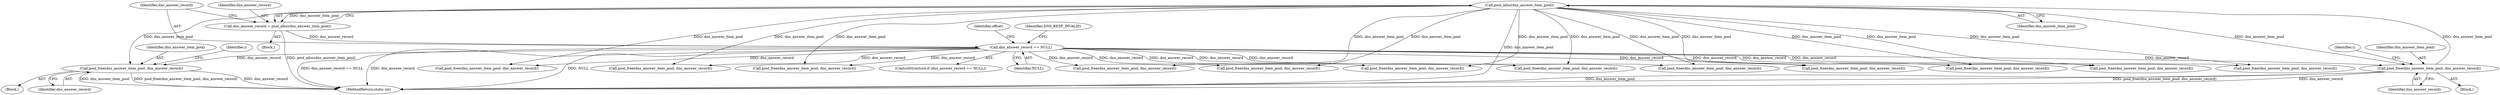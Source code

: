 digraph "0_haproxy_efbbdf72992cd20458259962346044cafd9331c0@API" {
"1000593" [label="(Call,pool_free(dns_answer_item_pool, dns_answer_record))"];
"1000547" [label="(Call,pool_alloc(dns_answer_item_pool))"];
"1001124" [label="(Call,pool_free(dns_answer_item_pool, dns_answer_record))"];
"1000550" [label="(Call,dns_answer_record == NULL)"];
"1000545" [label="(Call,dns_answer_record = pool_alloc(dns_answer_item_pool))"];
"1000551" [label="(Identifier,dns_answer_record)"];
"1000594" [label="(Identifier,dns_answer_item_pool)"];
"1000863" [label="(Call,pool_free(dns_answer_item_pool, dns_answer_record))"];
"1000732" [label="(Call,pool_free(dns_answer_item_pool, dns_answer_record))"];
"1000556" [label="(Identifier,offset)"];
"1000598" [label="(Identifier,i)"];
"1000538" [label="(Block,)"];
"1000550" [label="(Call,dns_answer_record == NULL)"];
"1000593" [label="(Call,pool_free(dns_answer_item_pool, dns_answer_record))"];
"1001124" [label="(Call,pool_free(dns_answer_item_pool, dns_answer_record))"];
"1001156" [label="(MethodReturn,static int)"];
"1000692" [label="(Call,pool_free(dns_answer_item_pool, dns_answer_record))"];
"1000545" [label="(Call,dns_answer_record = pool_alloc(dns_answer_item_pool))"];
"1000547" [label="(Call,pool_alloc(dns_answer_item_pool))"];
"1000549" [label="(ControlStructure,if (dns_answer_record == NULL))"];
"1000592" [label="(Block,)"];
"1000949" [label="(Call,pool_free(dns_answer_item_pool, dns_answer_record))"];
"1000552" [label="(Identifier,NULL)"];
"1000574" [label="(Call,pool_free(dns_answer_item_pool, dns_answer_record))"];
"1000537" [label="(Identifier,i)"];
"1000762" [label="(Call,pool_free(dns_answer_item_pool, dns_answer_record))"];
"1000640" [label="(Call,pool_free(dns_answer_item_pool, dns_answer_record))"];
"1001125" [label="(Identifier,dns_answer_item_pool)"];
"1000807" [label="(Call,pool_free(dns_answer_item_pool, dns_answer_record))"];
"1000917" [label="(Call,pool_free(dns_answer_item_pool, dns_answer_record))"];
"1000668" [label="(Call,pool_free(dns_answer_item_pool, dns_answer_record))"];
"1000548" [label="(Identifier,dns_answer_item_pool)"];
"1000831" [label="(Call,pool_free(dns_answer_item_pool, dns_answer_record))"];
"1001126" [label="(Identifier,dns_answer_record)"];
"1000546" [label="(Identifier,dns_answer_record)"];
"1001116" [label="(Block,)"];
"1000595" [label="(Identifier,dns_answer_record)"];
"1000554" [label="(Identifier,DNS_RESP_INVALID)"];
"1000628" [label="(Call,pool_free(dns_answer_item_pool, dns_answer_record))"];
"1000593" -> "1000592"  [label="AST: "];
"1000593" -> "1000595"  [label="CFG: "];
"1000594" -> "1000593"  [label="AST: "];
"1000595" -> "1000593"  [label="AST: "];
"1000598" -> "1000593"  [label="CFG: "];
"1000593" -> "1001156"  [label="DDG: dns_answer_record"];
"1000593" -> "1001156"  [label="DDG: dns_answer_item_pool"];
"1000593" -> "1001156"  [label="DDG: pool_free(dns_answer_item_pool, dns_answer_record)"];
"1000547" -> "1000593"  [label="DDG: dns_answer_item_pool"];
"1000550" -> "1000593"  [label="DDG: dns_answer_record"];
"1000547" -> "1000545"  [label="AST: "];
"1000547" -> "1000548"  [label="CFG: "];
"1000548" -> "1000547"  [label="AST: "];
"1000545" -> "1000547"  [label="CFG: "];
"1000547" -> "1001156"  [label="DDG: dns_answer_item_pool"];
"1000547" -> "1000545"  [label="DDG: dns_answer_item_pool"];
"1001124" -> "1000547"  [label="DDG: dns_answer_item_pool"];
"1000547" -> "1000574"  [label="DDG: dns_answer_item_pool"];
"1000547" -> "1000628"  [label="DDG: dns_answer_item_pool"];
"1000547" -> "1000640"  [label="DDG: dns_answer_item_pool"];
"1000547" -> "1000668"  [label="DDG: dns_answer_item_pool"];
"1000547" -> "1000692"  [label="DDG: dns_answer_item_pool"];
"1000547" -> "1000732"  [label="DDG: dns_answer_item_pool"];
"1000547" -> "1000762"  [label="DDG: dns_answer_item_pool"];
"1000547" -> "1000807"  [label="DDG: dns_answer_item_pool"];
"1000547" -> "1000831"  [label="DDG: dns_answer_item_pool"];
"1000547" -> "1000863"  [label="DDG: dns_answer_item_pool"];
"1000547" -> "1000917"  [label="DDG: dns_answer_item_pool"];
"1000547" -> "1000949"  [label="DDG: dns_answer_item_pool"];
"1000547" -> "1001124"  [label="DDG: dns_answer_item_pool"];
"1001124" -> "1001116"  [label="AST: "];
"1001124" -> "1001126"  [label="CFG: "];
"1001125" -> "1001124"  [label="AST: "];
"1001126" -> "1001124"  [label="AST: "];
"1000537" -> "1001124"  [label="CFG: "];
"1001124" -> "1001156"  [label="DDG: pool_free(dns_answer_item_pool, dns_answer_record)"];
"1001124" -> "1001156"  [label="DDG: dns_answer_record"];
"1001124" -> "1001156"  [label="DDG: dns_answer_item_pool"];
"1000550" -> "1001124"  [label="DDG: dns_answer_record"];
"1000550" -> "1000549"  [label="AST: "];
"1000550" -> "1000552"  [label="CFG: "];
"1000551" -> "1000550"  [label="AST: "];
"1000552" -> "1000550"  [label="AST: "];
"1000554" -> "1000550"  [label="CFG: "];
"1000556" -> "1000550"  [label="CFG: "];
"1000550" -> "1001156"  [label="DDG: dns_answer_record == NULL"];
"1000550" -> "1001156"  [label="DDG: dns_answer_record"];
"1000550" -> "1001156"  [label="DDG: NULL"];
"1000545" -> "1000550"  [label="DDG: dns_answer_record"];
"1000550" -> "1000574"  [label="DDG: dns_answer_record"];
"1000550" -> "1000628"  [label="DDG: dns_answer_record"];
"1000550" -> "1000640"  [label="DDG: dns_answer_record"];
"1000550" -> "1000668"  [label="DDG: dns_answer_record"];
"1000550" -> "1000692"  [label="DDG: dns_answer_record"];
"1000550" -> "1000732"  [label="DDG: dns_answer_record"];
"1000550" -> "1000762"  [label="DDG: dns_answer_record"];
"1000550" -> "1000807"  [label="DDG: dns_answer_record"];
"1000550" -> "1000831"  [label="DDG: dns_answer_record"];
"1000550" -> "1000863"  [label="DDG: dns_answer_record"];
"1000550" -> "1000917"  [label="DDG: dns_answer_record"];
"1000550" -> "1000949"  [label="DDG: dns_answer_record"];
"1000545" -> "1000538"  [label="AST: "];
"1000546" -> "1000545"  [label="AST: "];
"1000551" -> "1000545"  [label="CFG: "];
"1000545" -> "1001156"  [label="DDG: pool_alloc(dns_answer_item_pool)"];
}
